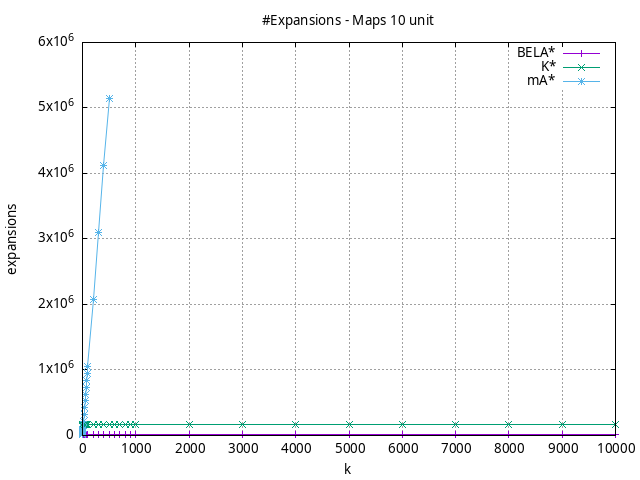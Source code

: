 #!/usr/bin/gnuplot
# -*- coding: utf-8 -*-
#
# results/maps/unit/10/random512-10.heuristic.unit.expansions.gnuplot
#
# Started on 04/07/2024 22:02:51
# Author: Carlos Linares López
set grid
set xlabel "k"
set ylabel "expansions"

set title "#Expansions - Maps 10 unit"

set terminal png enhanced font "Ariel,10"
set output 'random512-10.heuristic.unit.expansions.png'

plot "-" title "BELA*"      with linesp, "-" title "K*"      with linesp, "-" title "mA*"      with linesp

	1 11809.25
	2 11810.29
	3 11811.3
	4 11812.21
	5 11813.09
	6 11813.8
	7 11814.68
	8 11815.14
	9 11815.67
	10 11816.19
	20 11818.77
	30 11820.44
	40 11822.22
	50 11823.35
	60 11824.31
	70 11825.0
	80 11825.81
	90 11826.42
	100 11826.92
	200 11830.83
	300 11832.66
	400 11834.6
	500 11836.06
	600 11837.9
	700 11839.12
	800 11840.23
	900 11841.22
	1000 11841.99
	2000 11846.95
	3000 11850.0
	4000 11851.74
	5000 11852.64
	6000 11853.48
	7000 11854.17
	8000 11854.97
	9000 11856.12
	10000 11856.64
end
	1 13534.28
	2 143915.53
	3 159732.54
	4 170904.97
	5 170904.97
	6 170904.97
	7 170904.97
	8 170904.97
	9 170904.97
	10 170904.97
	20 170904.97
	30 170904.97
	40 170904.97
	50 170904.97
	60 170904.97
	70 170904.97
	80 170904.97
	90 170904.97
	100 170904.97
	200 170904.97
	300 170904.97
	400 170904.97
	500 170904.97
	600 170904.97
	700 170904.97
	800 170904.97
	900 170904.97
	1000 170904.97
	2000 170904.97
	3000 170904.97
	4000 170904.97
	5000 170904.97
	6000 170904.97
	7000 170904.97
	8000 170904.97
	9000 170904.97
	10000 170904.97
end
	1 11809.25
	2 22667.19
	3 33468.82
	4 44232.31
	5 54965.83
	6 65672.23
	7 76356.76
	8 87014.54
	9 97660.52
	10 108292.38
	20 213979.84
	30 319065.84
	40 423793.0
	50 528246.21
	60 632473.56
	70 736543.62
	80 840404.29
	90 944104.99
	100 1047714.97
	200 2078811.5
	300 3103562.02
	400 4125263.8
	500 5144410.94
end
